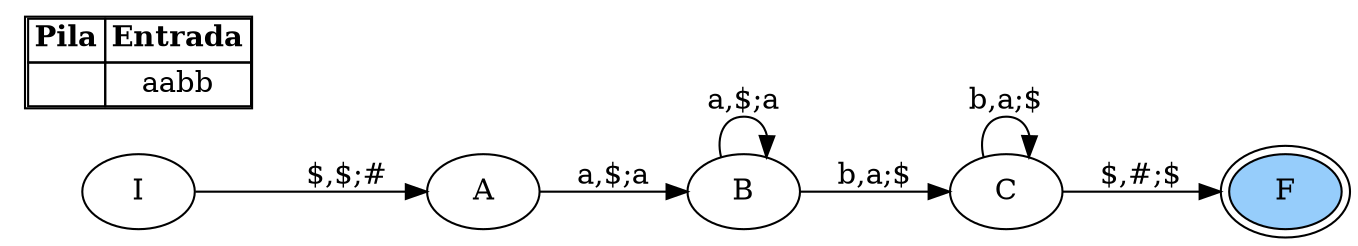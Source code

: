 digraph G{
rankdir=LR;
I;A;B;C;F;
F [peripheries=2];
F [style=filled fillcolor="#96CDFB"];
I -> A [label="$,$;#"];
A -> B [label="a,$;a"];
B -> B [label="a,$;a"];
B -> C [label="b,a;$"];
C -> C [label="b,a;$"];
C -> F [label="$,#;$"];
node [shape=record];
"node" [
label =<<TABLE BORDER="1" CELLBORDER="1" CELLSPACING="0">
<tr>
<td><B>Pila</B></td>
<td><B>Entrada</B></td>
</tr>
<tr>
<td></td>
<td>aabb</td>
</tr>
</TABLE>>
shape="none"
];
}